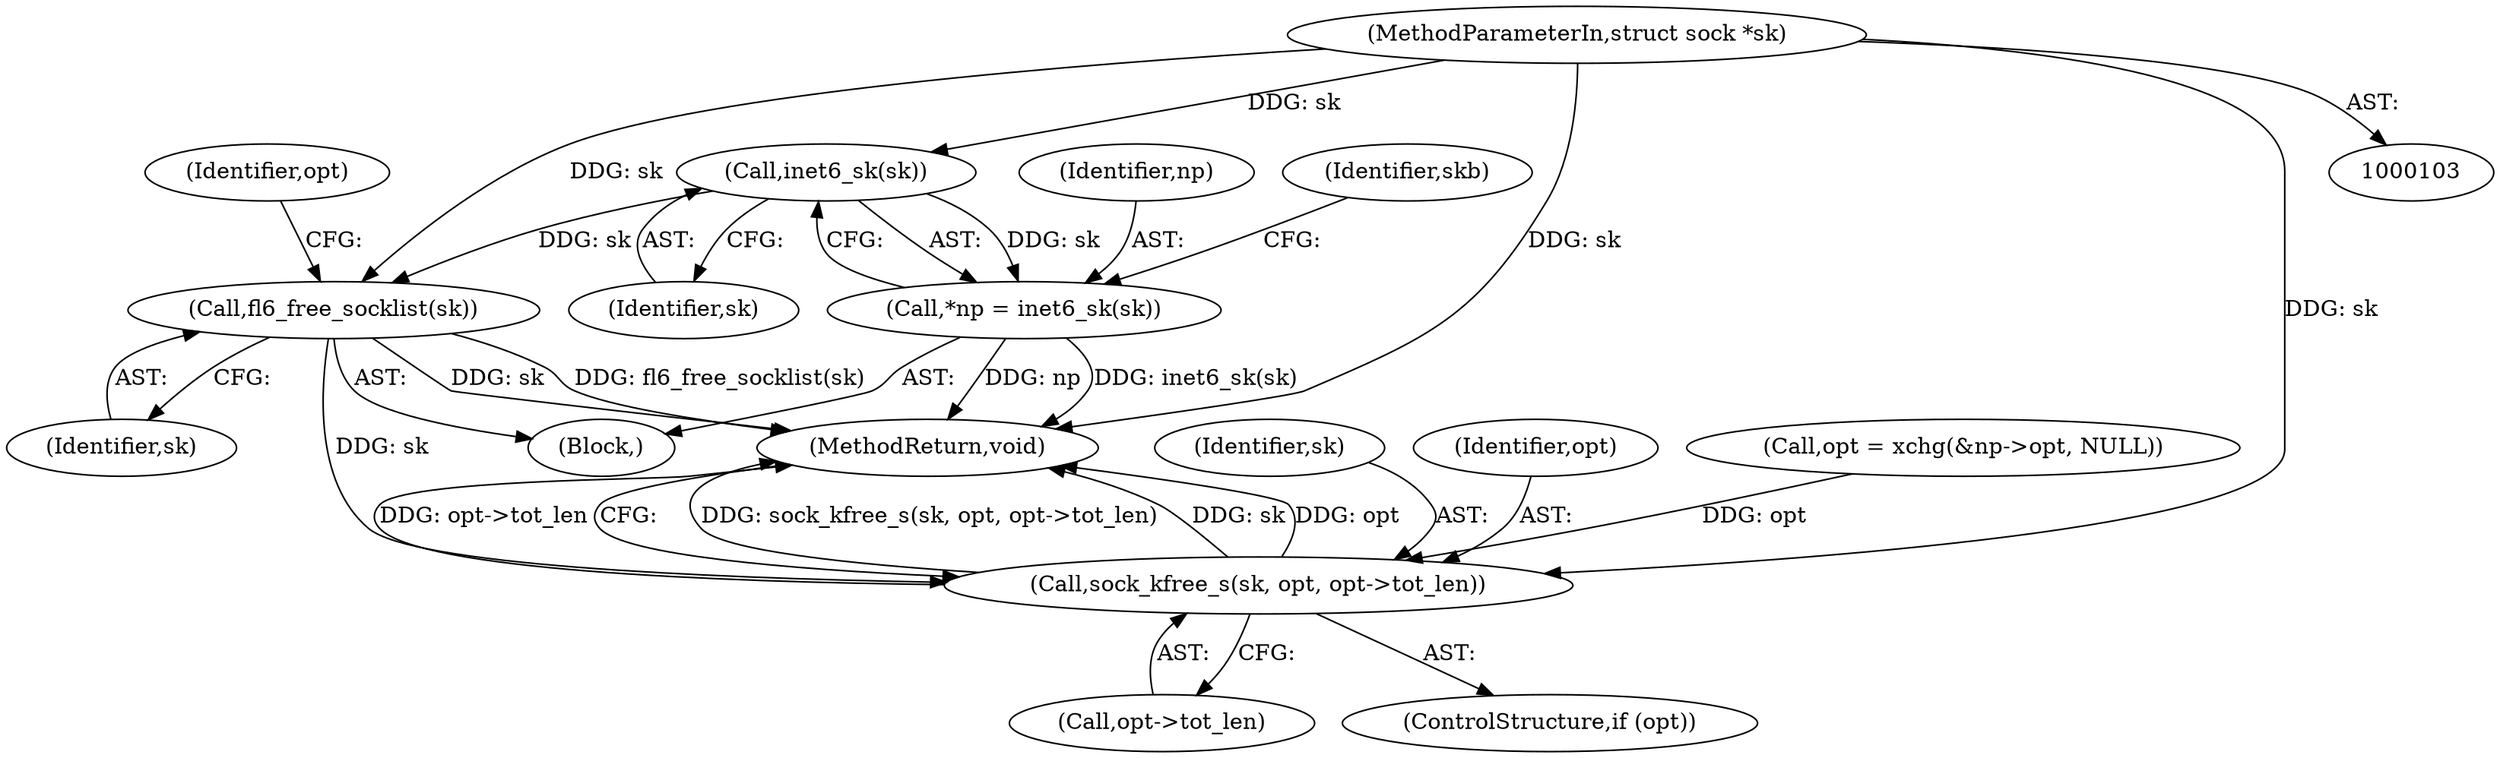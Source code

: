 digraph "0_linux_45f6fad84cc305103b28d73482b344d7f5b76f39_2@pointer" {
"1000104" [label="(MethodParameterIn,struct sock *sk)"];
"1000109" [label="(Call,inet6_sk(sk))"];
"1000107" [label="(Call,*np = inet6_sk(sk))"];
"1000137" [label="(Call,fl6_free_socklist(sk))"];
"1000149" [label="(Call,sock_kfree_s(sk, opt, opt->tot_len))"];
"1000150" [label="(Identifier,sk)"];
"1000137" [label="(Call,fl6_free_socklist(sk))"];
"1000109" [label="(Call,inet6_sk(sk))"];
"1000152" [label="(Call,opt->tot_len)"];
"1000149" [label="(Call,sock_kfree_s(sk, opt, opt->tot_len))"];
"1000110" [label="(Identifier,sk)"];
"1000140" [label="(Identifier,opt)"];
"1000108" [label="(Identifier,np)"];
"1000151" [label="(Identifier,opt)"];
"1000104" [label="(MethodParameterIn,struct sock *sk)"];
"1000147" [label="(ControlStructure,if (opt))"];
"1000139" [label="(Call,opt = xchg(&np->opt, NULL))"];
"1000105" [label="(Block,)"];
"1000155" [label="(MethodReturn,void)"];
"1000114" [label="(Identifier,skb)"];
"1000138" [label="(Identifier,sk)"];
"1000107" [label="(Call,*np = inet6_sk(sk))"];
"1000104" -> "1000103"  [label="AST: "];
"1000104" -> "1000155"  [label="DDG: sk"];
"1000104" -> "1000109"  [label="DDG: sk"];
"1000104" -> "1000137"  [label="DDG: sk"];
"1000104" -> "1000149"  [label="DDG: sk"];
"1000109" -> "1000107"  [label="AST: "];
"1000109" -> "1000110"  [label="CFG: "];
"1000110" -> "1000109"  [label="AST: "];
"1000107" -> "1000109"  [label="CFG: "];
"1000109" -> "1000107"  [label="DDG: sk"];
"1000109" -> "1000137"  [label="DDG: sk"];
"1000107" -> "1000105"  [label="AST: "];
"1000108" -> "1000107"  [label="AST: "];
"1000114" -> "1000107"  [label="CFG: "];
"1000107" -> "1000155"  [label="DDG: np"];
"1000107" -> "1000155"  [label="DDG: inet6_sk(sk)"];
"1000137" -> "1000105"  [label="AST: "];
"1000137" -> "1000138"  [label="CFG: "];
"1000138" -> "1000137"  [label="AST: "];
"1000140" -> "1000137"  [label="CFG: "];
"1000137" -> "1000155"  [label="DDG: sk"];
"1000137" -> "1000155"  [label="DDG: fl6_free_socklist(sk)"];
"1000137" -> "1000149"  [label="DDG: sk"];
"1000149" -> "1000147"  [label="AST: "];
"1000149" -> "1000152"  [label="CFG: "];
"1000150" -> "1000149"  [label="AST: "];
"1000151" -> "1000149"  [label="AST: "];
"1000152" -> "1000149"  [label="AST: "];
"1000155" -> "1000149"  [label="CFG: "];
"1000149" -> "1000155"  [label="DDG: sock_kfree_s(sk, opt, opt->tot_len)"];
"1000149" -> "1000155"  [label="DDG: sk"];
"1000149" -> "1000155"  [label="DDG: opt"];
"1000149" -> "1000155"  [label="DDG: opt->tot_len"];
"1000139" -> "1000149"  [label="DDG: opt"];
}
